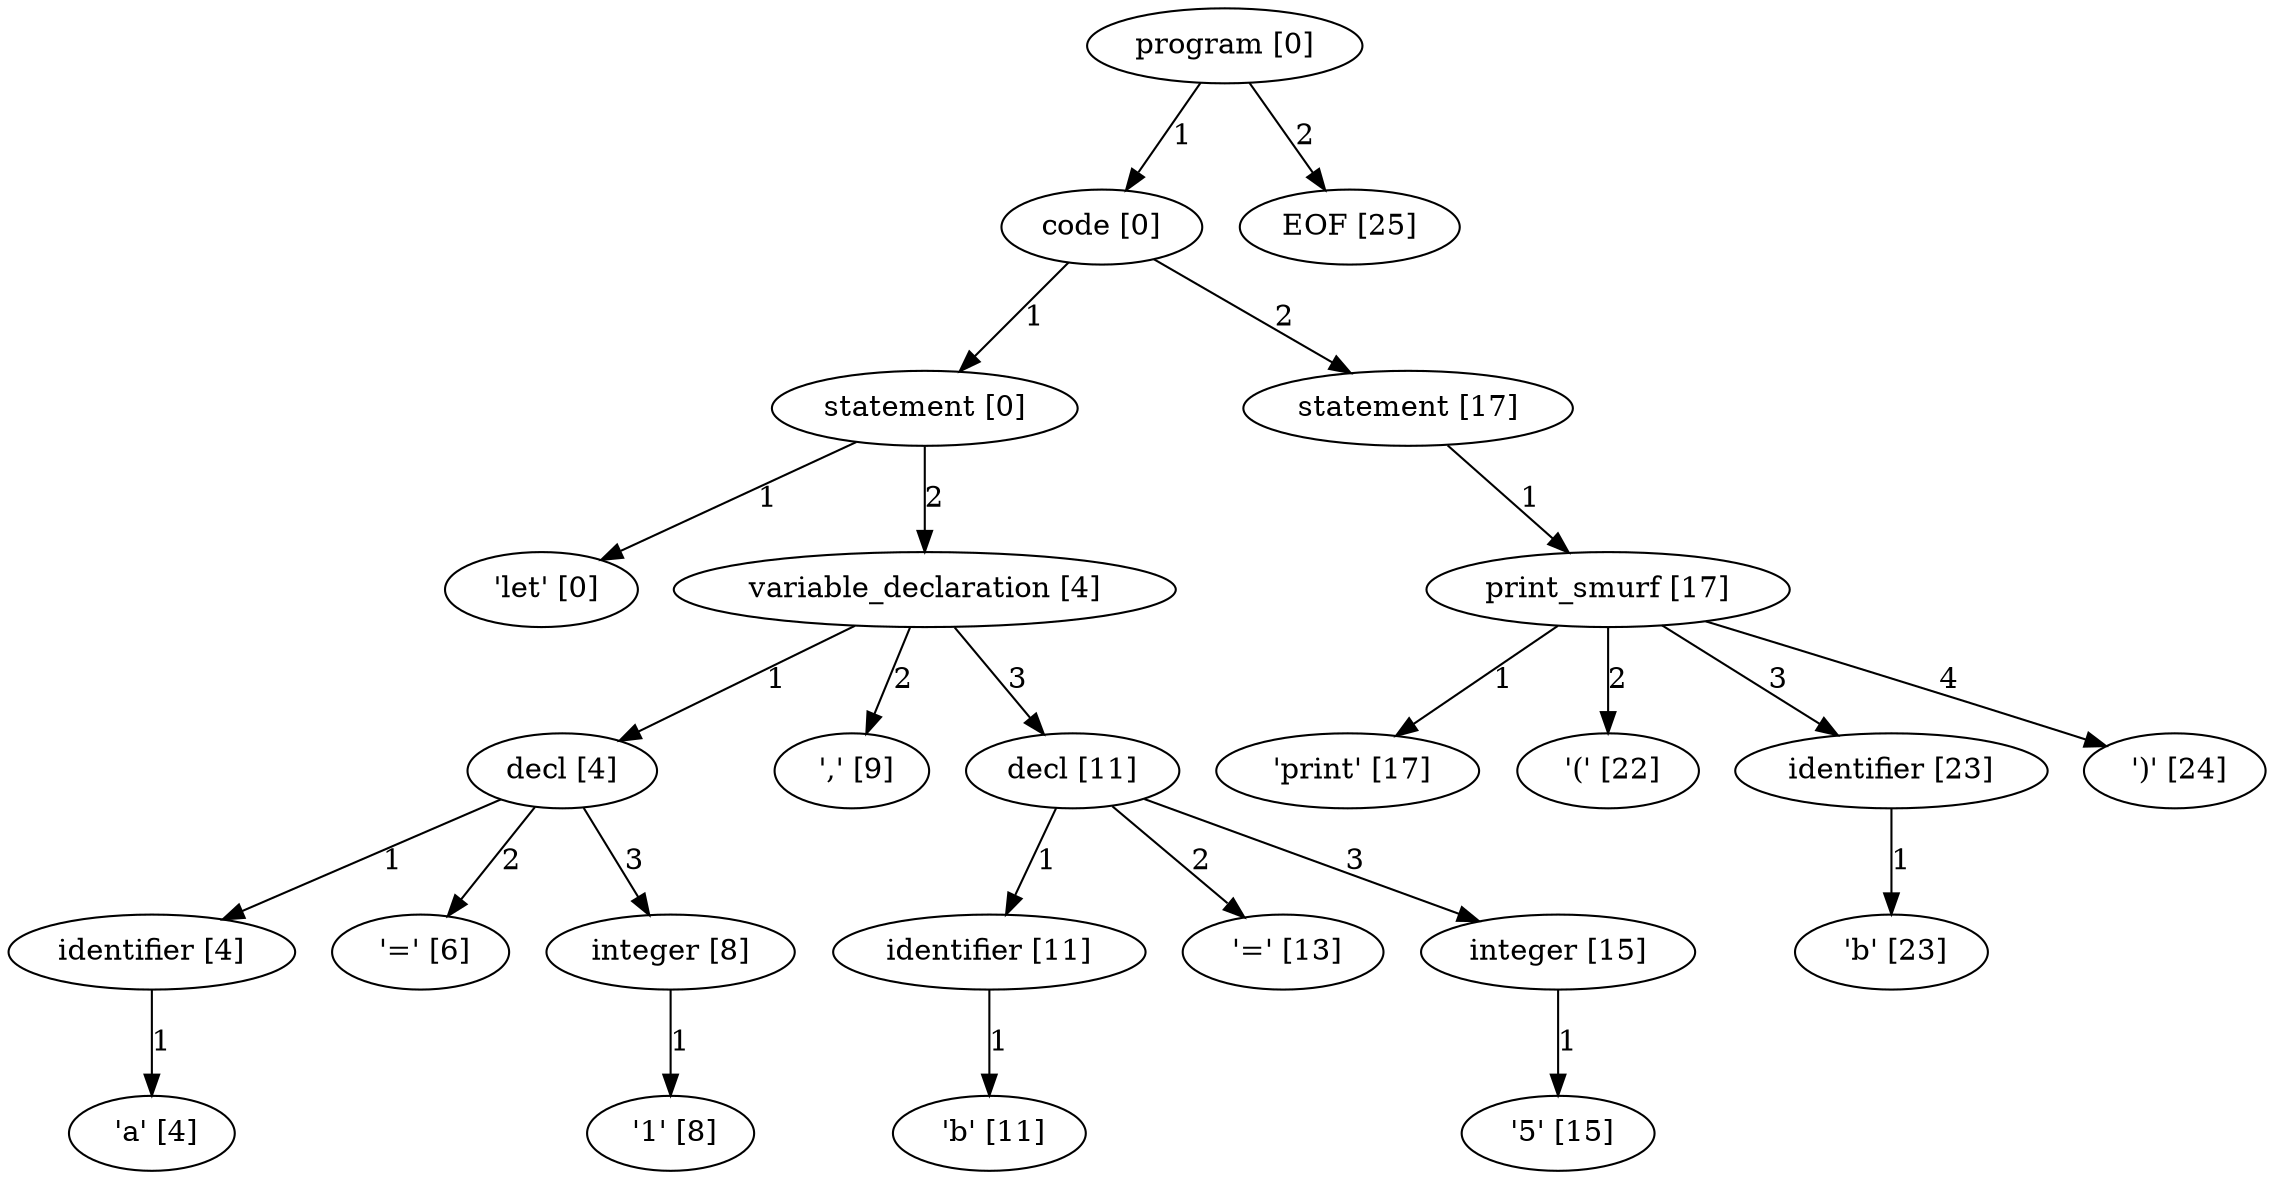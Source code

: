 digraph arpeggio_graph {
4714692976 [label="program [0]"];
4714692976->4714695568 [label="1"]

4714695568 [label="code [0]"];
4714695568->4716184784 [label="1"]

4716184784 [label="statement [0]"];
4716184784->4714263760 [label="1"]

4714263760 [label=" 'let' [0]"];
4716184784->4716183920 [label="2"]

4716183920 [label="variable_declaration [4]"];
4716183920->4716789200 [label="1"]

4716789200 [label="decl [4]"];
4716789200->4710963392 [label="1"]

4710963392 [label="identifier [4]"];
4710963392->4714262736 [label="1"]

4714262736 [label=" 'a' [4]"];
4716789200->4714262608 [label="2"]

4714262608 [label=" '=' [6]"];
4716789200->4715016848 [label="3"]

4715016848 [label="integer [8]"];
4715016848->4714262992 [label="1"]

4714262992 [label=" '1' [8]"];
4716183920->4707948624 [label="2"]

4707948624 [label=" ',' [9]"];
4716183920->4710961376 [label="3"]

4710961376 [label="decl [11]"];
4710961376->4716787040 [label="1"]

4716787040 [label="identifier [11]"];
4716787040->4707949776 [label="1"]

4707949776 [label=" 'b' [11]"];
4710961376->4707949904 [label="2"]

4707949904 [label=" '=' [13]"];
4710961376->4710962960 [label="3"]

4710962960 [label="integer [15]"];
4710962960->4707950288 [label="1"]

4707950288 [label=" '5' [15]"];
4714695568->4710626656 [label="2"]

4710626656 [label="statement [17]"];
4710626656->4710626224 [label="1"]

4710626224 [label="print_smurf [17]"];
4710626224->4707950160 [label="1"]

4707950160 [label=" 'print' [17]"];
4710626224->4712421200 [label="2"]

4712421200 [label=" '(' [22]"];
4710626224->4716187520 [label="3"]

4716187520 [label="identifier [23]"];
4716187520->4712420688 [label="1"]

4712420688 [label=" 'b' [23]"];
4710626224->4712422608 [label="4"]

4712422608 [label=" ')' [24]"];
4714692976->4710343632 [label="2"]

4710343632 [label="EOF [25]"];
}
